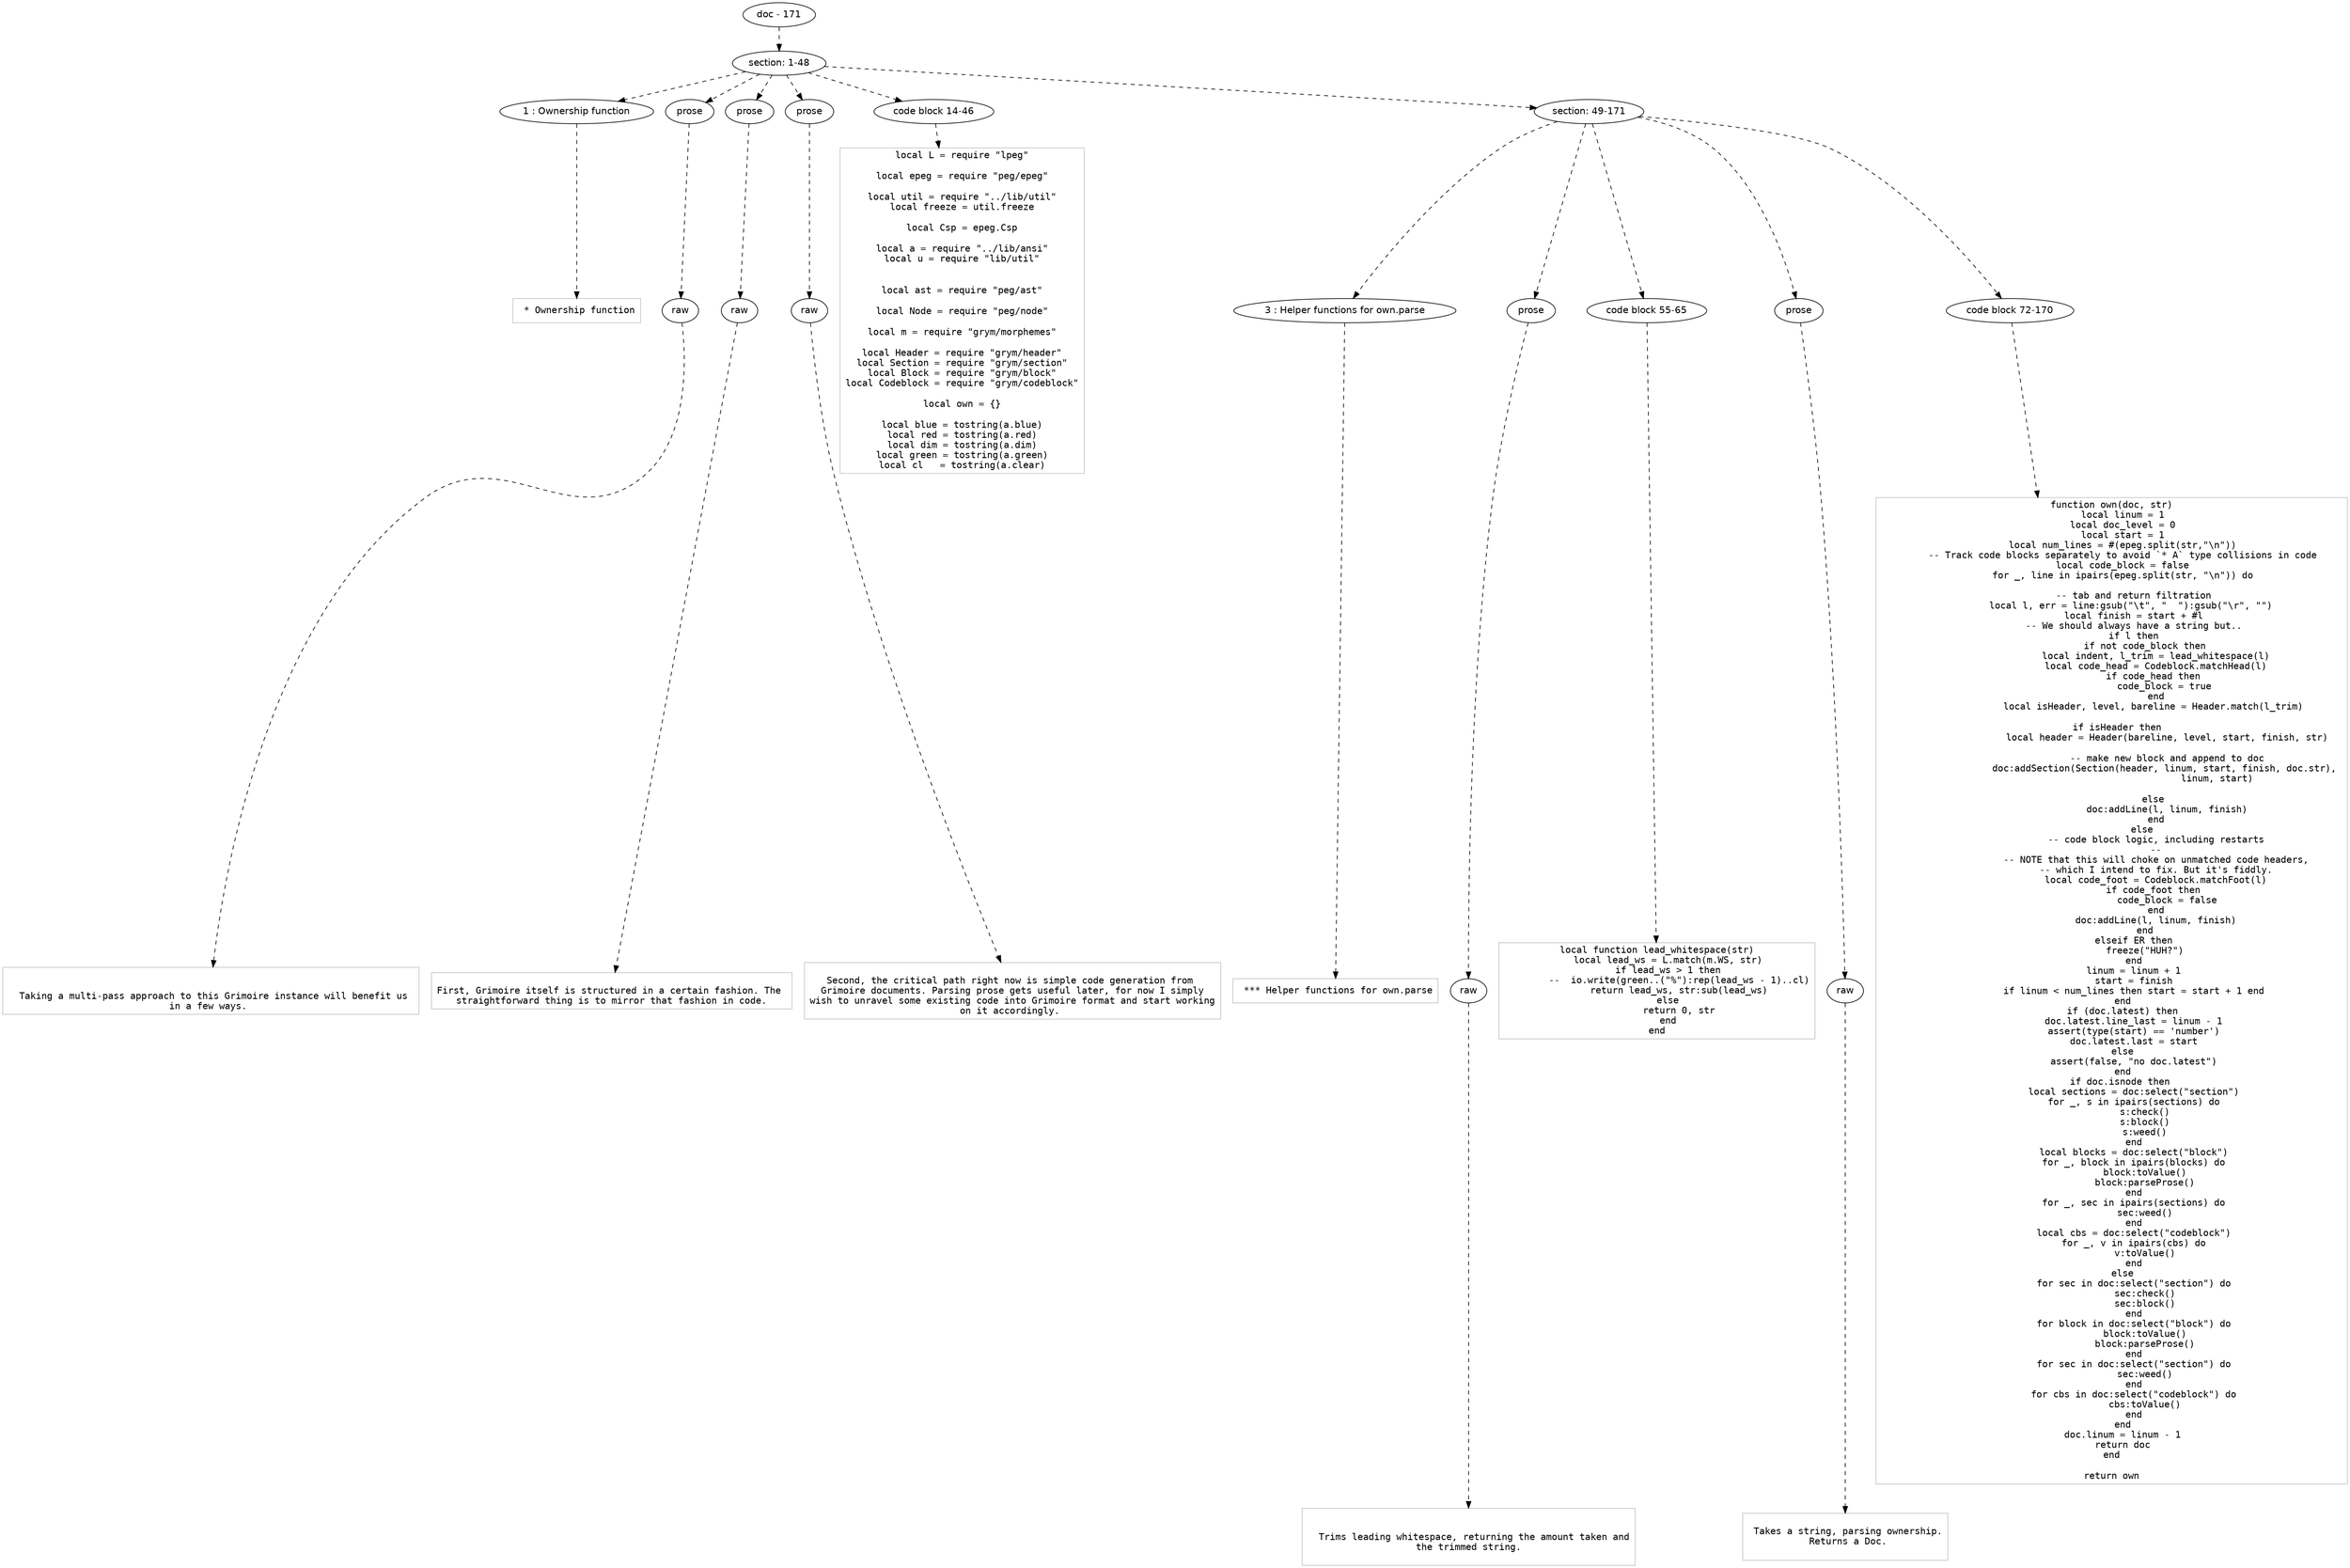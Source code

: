 digraph hierarchy {

node [fontname=Helvetica]
edge [style=dashed]

doc_0 [label="doc - 171"]


doc_0 -> { section_1}
{rank=same; section_1}

section_1 [label="section: 1-48"]


section_1 -> { header_2 prose_3 prose_4 prose_5 codeblock_6 section_7}
{rank=same; header_2 prose_3 prose_4 prose_5 codeblock_6 section_7}

header_2 [label="1 : Ownership function"]

prose_3 [label="prose"]

prose_4 [label="prose"]

prose_5 [label="prose"]

codeblock_6 [label="code block 14-46"]

section_7 [label="section: 49-171"]


header_2 -> leaf_8
leaf_8  [color=Gray,shape=rectangle,fontname=Inconsolata,label=" * Ownership function"]
prose_3 -> { raw_9}
{rank=same; raw_9}

raw_9 [label="raw"]


raw_9 -> leaf_10
leaf_10  [color=Gray,shape=rectangle,fontname=Inconsolata,label="

  Taking a multi-pass approach to this Grimoire instance will benefit us 
in a few ways. 
"]
prose_4 -> { raw_11}
{rank=same; raw_11}

raw_11 [label="raw"]


raw_11 -> leaf_12
leaf_12  [color=Gray,shape=rectangle,fontname=Inconsolata,label="
First, Grimoire itself is structured in a certain fashion. The 
straightforward thing is to mirror that fashion in code.
"]
prose_5 -> { raw_13}
{rank=same; raw_13}

raw_13 [label="raw"]


raw_13 -> leaf_14
leaf_14  [color=Gray,shape=rectangle,fontname=Inconsolata,label="
Second, the critical path right now is simple code generation from 
Grimoire documents. Parsing prose gets useful later, for now I simply
wish to unravel some existing code into Grimoire format and start working
on it accordingly. 
"]
codeblock_6 -> leaf_15
leaf_15  [color=Gray,shape=rectangle,fontname=Inconsolata,label="local L = require \"lpeg\"

local epeg = require \"peg/epeg\"

local util = require \"../lib/util\"
local freeze = util.freeze

local Csp = epeg.Csp

local a = require \"../lib/ansi\"
local u = require \"lib/util\"


local ast = require \"peg/ast\"

local Node = require \"peg/node\"

local m = require \"grym/morphemes\"

local Header = require \"grym/header\"
local Section = require \"grym/section\"
local Block = require \"grym/block\"
local Codeblock = require \"grym/codeblock\"

local own = {}

local blue = tostring(a.blue)
local red = tostring(a.red)
local dim = tostring(a.dim)
local green = tostring(a.green)
local cl   = tostring(a.clear)"]
section_7 -> { header_16 prose_17 codeblock_18 prose_19 codeblock_20}
{rank=same; header_16 prose_17 codeblock_18 prose_19 codeblock_20}

header_16 [label="3 : Helper functions for own.parse"]

prose_17 [label="prose"]

codeblock_18 [label="code block 55-65"]

prose_19 [label="prose"]

codeblock_20 [label="code block 72-170"]


header_16 -> leaf_21
leaf_21  [color=Gray,shape=rectangle,fontname=Inconsolata,label=" *** Helper functions for own.parse"]
prose_17 -> { raw_22}
{rank=same; raw_22}

raw_22 [label="raw"]


raw_22 -> leaf_23
leaf_23  [color=Gray,shape=rectangle,fontname=Inconsolata,label="

  Trims leading whitespace, returning the amount taken and
the trimmed string.
 
"]
codeblock_18 -> leaf_24
leaf_24  [color=Gray,shape=rectangle,fontname=Inconsolata,label="local function lead_whitespace(str)
    local lead_ws = L.match(m.WS, str)
    if lead_ws > 1 then
        --  io.write(green..(\"%\"):rep(lead_ws - 1)..cl)
        return lead_ws, str:sub(lead_ws)
    else
        return 0, str
    end
end"]
prose_19 -> { raw_25}
{rank=same; raw_25}

raw_25 [label="raw"]


raw_25 -> leaf_26
leaf_26  [color=Gray,shape=rectangle,fontname=Inconsolata,label="
 Takes a string, parsing ownership.
 Returns a Doc.

"]
codeblock_20 -> leaf_27
leaf_27  [color=Gray,shape=rectangle,fontname=Inconsolata,label="function own(doc, str)
    local linum = 1
    local doc_level = 0
    local start = 1
    local num_lines = #(epeg.split(str,\"\\n\"))
    -- Track code blocks separately to avoid `* A` type collisions in code
    local code_block = false
    for _, line in ipairs(epeg.split(str, \"\\n\")) do
        
        -- tab and return filtration
        local l, err = line:gsub(\"\\t\", \"  \"):gsub(\"\\r\", \"\") 
        local finish = start + #l
        -- We should always have a string but..
        if l then
            if not code_block then
                local indent, l_trim = lead_whitespace(l)
                local code_head = Codeblock.matchHead(l)
                if code_head then 
                    code_block = true 
                end
                local isHeader, level, bareline = Header.match(l_trim) 

                if isHeader then              
                    local header = Header(bareline, level, start, finish, str)

                    -- make new block and append to doc
                    doc:addSection(Section(header, linum, start, finish, doc.str), 
                                      linum, start)

                else 
                    doc:addLine(l, linum, finish)
                end
            else 
                -- code block logic, including restarts
                --
                -- NOTE that this will choke on unmatched code headers,
                -- which I intend to fix. But it's fiddly.
                local code_foot = Codeblock.matchFoot(l)
                if code_foot then 
                    code_block = false
                end
                doc:addLine(l, linum, finish)
            end
        elseif ER then
            freeze(\"HUH?\")
        end
        linum = linum + 1
        start = finish
        if linum < num_lines then start = start + 1 end
    end
    if (doc.latest) then
        doc.latest.line_last = linum - 1
        assert(type(start) == 'number')
        doc.latest.last = start
    else
        assert(false, \"no doc.latest\")
    end
    if doc.isnode then 
        local sections = doc:select(\"section\")
        for _, s in ipairs(sections) do
            s:check()
            s:block()
            s:weed()
        end
        local blocks = doc:select(\"block\")
        for _, block in ipairs(blocks) do
            block:toValue()
            block:parseProse()
        end
        for _, sec in ipairs(sections) do
            sec:weed()
        end
        local cbs = doc:select(\"codeblock\")
        for _, v in ipairs(cbs) do
            v:toValue()
        end
    else
        for sec in doc:select(\"section\") do
            sec:check()
            sec:block()
        end
        for block in doc:select(\"block\") do
            block:toValue()
            block:parseProse()
        end
        for sec in doc:select(\"section\") do
            sec:weed()
        end
        for cbs in doc:select(\"codeblock\") do
            cbs:toValue()
        end
    end
    doc.linum = linum - 1
    return doc
end

return own"]

}
